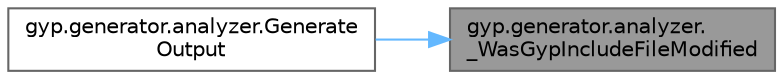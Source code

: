 digraph "gyp.generator.analyzer._WasGypIncludeFileModified"
{
 // LATEX_PDF_SIZE
  bgcolor="transparent";
  edge [fontname=Helvetica,fontsize=10,labelfontname=Helvetica,labelfontsize=10];
  node [fontname=Helvetica,fontsize=10,shape=box,height=0.2,width=0.4];
  rankdir="RL";
  Node1 [id="Node000001",label="gyp.generator.analyzer.\l_WasGypIncludeFileModified",height=0.2,width=0.4,color="gray40", fillcolor="grey60", style="filled", fontcolor="black",tooltip=" "];
  Node1 -> Node2 [id="edge2_Node000001_Node000002",dir="back",color="steelblue1",style="solid",tooltip=" "];
  Node2 [id="Node000002",label="gyp.generator.analyzer.Generate\lOutput",height=0.2,width=0.4,color="grey40", fillcolor="white", style="filled",URL="$namespacegyp_1_1generator_1_1analyzer.html#ac24839ed451580122c6c3eed49982cf0",tooltip=" "];
}
